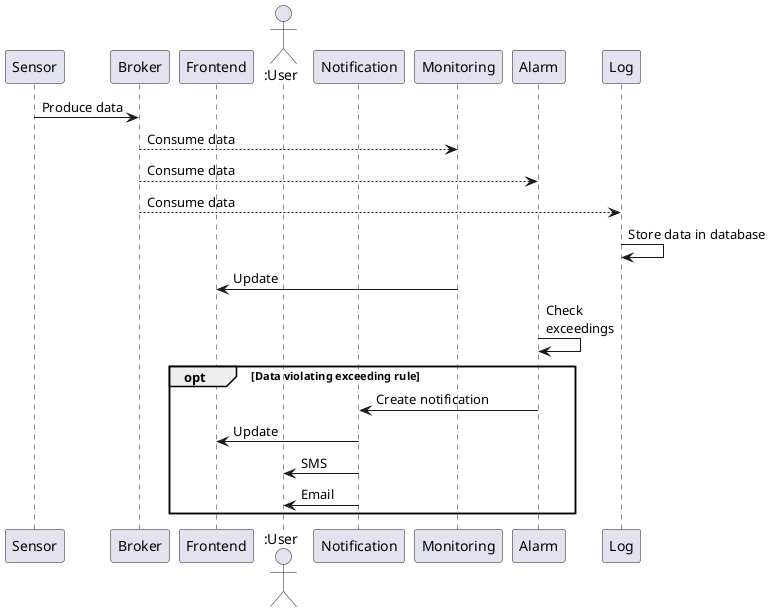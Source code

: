 @startuml
'https://plantuml.com/sequence-diagram
participant Sensor
participant Broker
participant Frontend
actor ":User" as User
participant Notification
participant Monitoring
participant Alarm
participant Log


Sensor -> Broker: Produce data
Broker --> Monitoring: Consume data
Broker --> Alarm: Consume data
Broker --> Log: Consume data
Log -> Log: Store data in database
Monitoring -> Frontend: Update
Alarm -> Alarm: Check \nexceedings
opt Data violating exceeding rule
Alarm -> Notification: Create notification
Notification -> Frontend: Update
Notification -> User: SMS
Notification -> User: Email
end
@enduml
